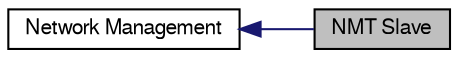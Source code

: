 digraph "NMT Slave"
{
  edge [fontname="FreeSans",fontsize="10",labelfontname="FreeSans",labelfontsize="10"];
  node [fontname="FreeSans",fontsize="10",shape=record];
  rankdir=LR;
  Node0 [label="NMT Slave",height=0.2,width=0.4,color="black", fillcolor="grey75", style="filled" fontcolor="black"];
  Node1 [label="Network Management",height=0.2,width=0.4,color="black", fillcolor="white", style="filled",URL="$group__networkmanagement.html"];
  Node1->Node0 [shape=plaintext, color="midnightblue", dir="back", style="solid"];
}
